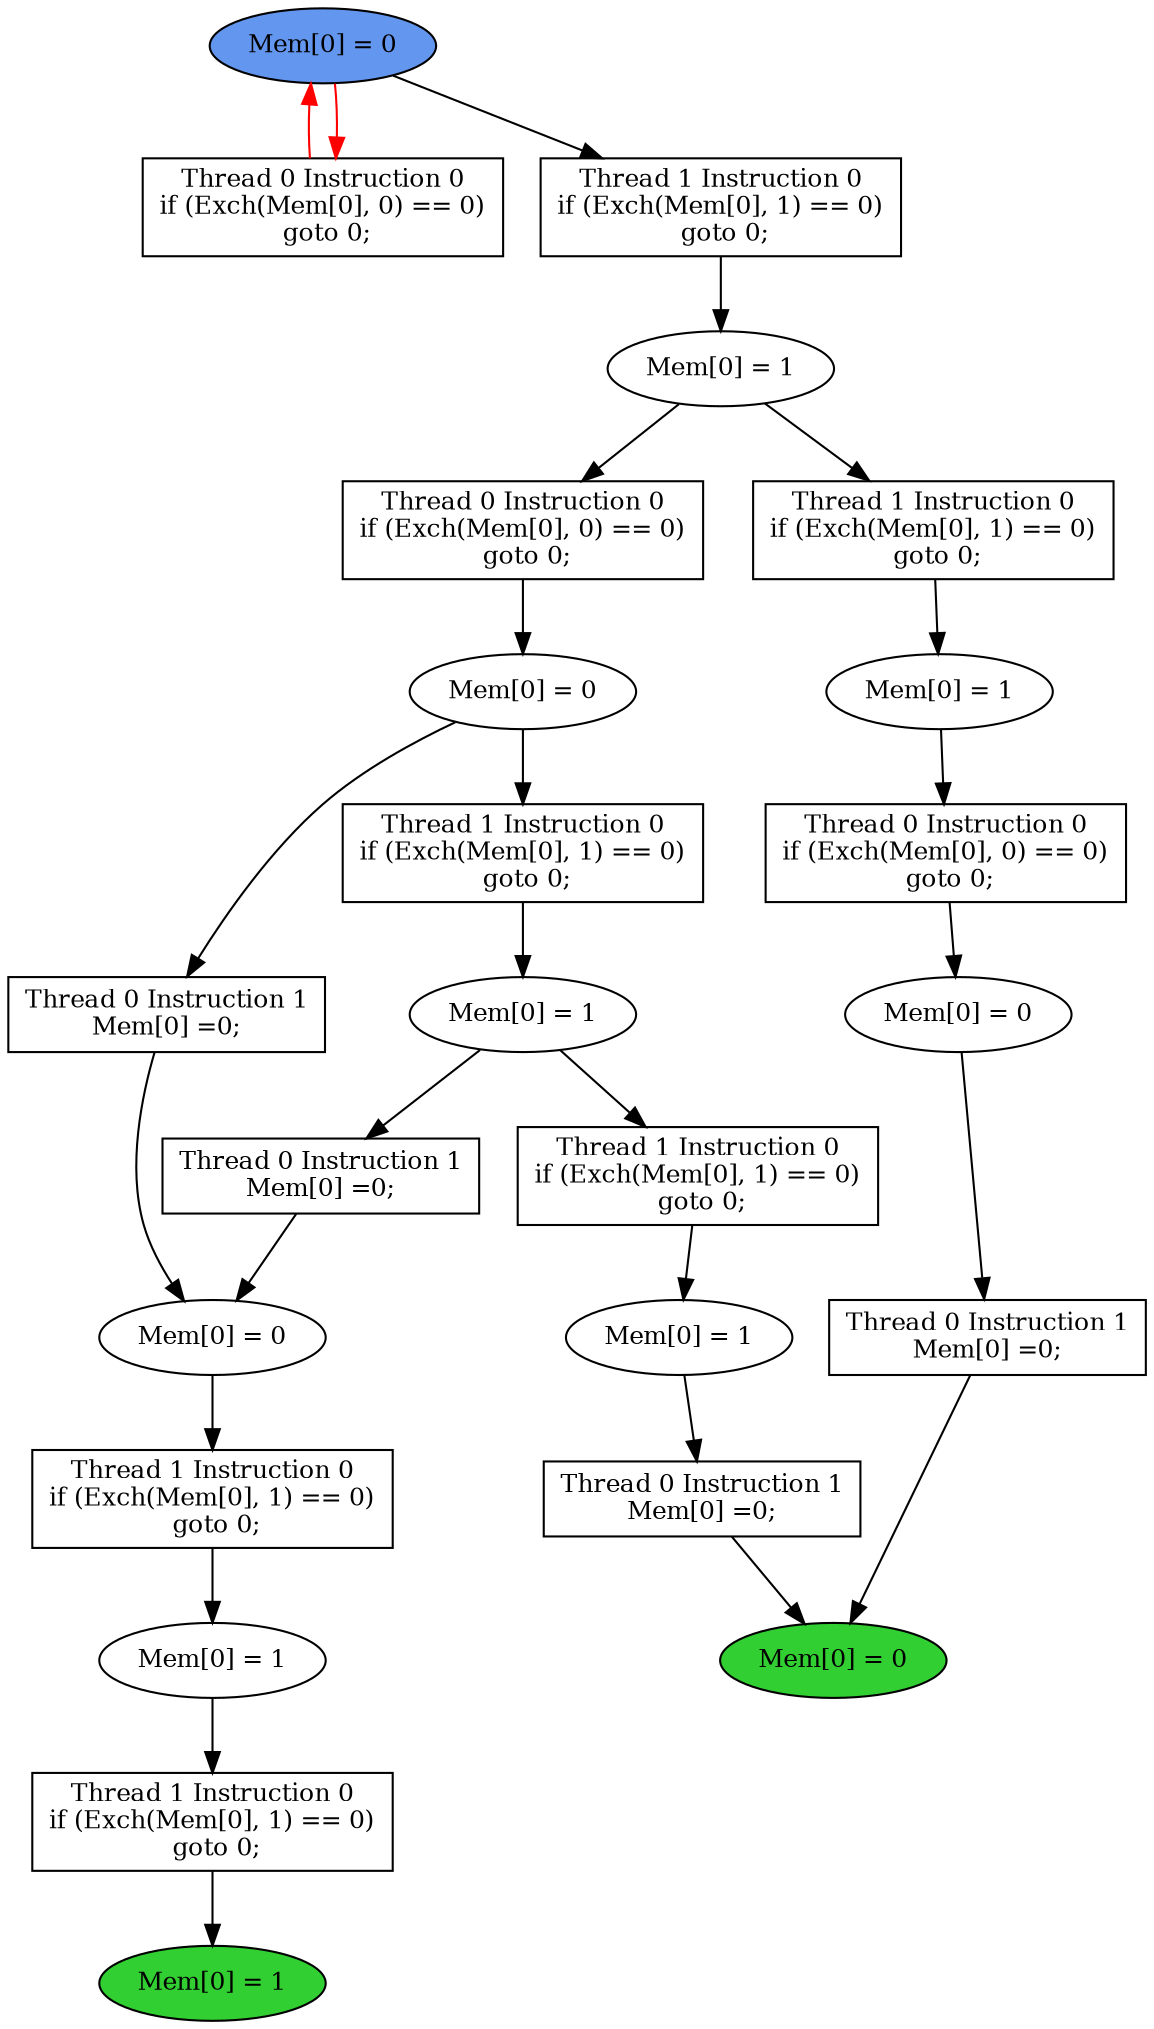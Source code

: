 digraph "graph" {
graph [fontsize=12]
node [fontsize=12]
edge [fontsize=12]
rankdir=TB;
"N21" -> "N15" [uuid = "<A0, END1>", color = "#000000", fontcolor = "#ffffff", style = "solid", label = "", dir = "forward", weight = "1"]
"N16" -> "N15" [uuid = "<A1, END1>", color = "#000000", fontcolor = "#ffffff", style = "solid", label = "", dir = "forward", weight = "1"]
"N27" -> "N26" [uuid = "<A2, S1>", color = "#000000", fontcolor = "#ffffff", style = "solid", label = "", dir = "forward", weight = "1"]
"N18" -> "N17" [uuid = "<A3, S0>", color = "#000000", fontcolor = "#ffffff", style = "solid", label = "", dir = "forward", weight = "1"]
"N34" -> "N33" [uuid = "<A4, START$0>", color = "#ff0000", fontcolor = "#ffffff", style = "solid", label = "", dir = "back", weight = "1"]
"N14" -> "N12" [uuid = "<A5, S7>", color = "#000000", fontcolor = "#ffffff", style = "solid", label = "", dir = "forward", weight = "1"]
"N13" -> "N12" [uuid = "<A6, S7>", color = "#000000", fontcolor = "#ffffff", style = "solid", label = "", dir = "forward", weight = "1"]
"N9" -> "N8" [uuid = "<A7, END0>", color = "#000000", fontcolor = "#ffffff", style = "solid", label = "", dir = "forward", weight = "1"]
"N20" -> "N19" [uuid = "<A8, S6>", color = "#000000", fontcolor = "#ffffff", style = "solid", label = "", dir = "forward", weight = "1"]
"N11" -> "N10" [uuid = "<A9, S5>", color = "#000000", fontcolor = "#ffffff", style = "solid", label = "", dir = "forward", weight = "1"]
"N25" -> "N24" [uuid = "<A10, S4>", color = "#000000", fontcolor = "#ffffff", style = "solid", label = "", dir = "forward", weight = "1"]
"N29" -> "N28" [uuid = "<A11, S3>", color = "#000000", fontcolor = "#ffffff", style = "solid", label = "", dir = "forward", weight = "1"]
"N23" -> "N22" [uuid = "<A12, S2>", color = "#000000", fontcolor = "#ffffff", style = "solid", label = "", dir = "forward", weight = "1"]
"N22" -> "N21" [uuid = "<A0, S2>", color = "#000000", fontcolor = "#ffffff", style = "solid", label = "", dir = "forward", weight = "1"]
"N17" -> "N16" [uuid = "<A1, S0>", color = "#000000", fontcolor = "#ffffff", style = "solid", label = "", dir = "forward", weight = "1"]
"N28" -> "N27" [uuid = "<A2, S3>", color = "#000000", fontcolor = "#ffffff", style = "solid", label = "", dir = "forward", weight = "1"]
"N19" -> "N18" [uuid = "<A3, S6>", color = "#000000", fontcolor = "#ffffff", style = "solid", label = "", dir = "forward", weight = "1"]
"N34" -> "N33" [uuid = "<A4, START$0>", color = "#ff0000", fontcolor = "#ffffff", style = "solid", label = "", dir = "forward", weight = "1"]
"N24" -> "N14" [uuid = "<A5, S4>", color = "#000000", fontcolor = "#ffffff", style = "solid", label = "", dir = "forward", weight = "1"]
"N26" -> "N13" [uuid = "<A6, S1>", color = "#000000", fontcolor = "#ffffff", style = "solid", label = "", dir = "forward", weight = "1"]
"N10" -> "N9" [uuid = "<A7, S5>", color = "#000000", fontcolor = "#ffffff", style = "solid", label = "", dir = "forward", weight = "1"]
"N28" -> "N20" [uuid = "<A8, S3>", color = "#000000", fontcolor = "#ffffff", style = "solid", label = "", dir = "forward", weight = "1"]
"N12" -> "N11" [uuid = "<A9, S7>", color = "#000000", fontcolor = "#ffffff", style = "solid", label = "", dir = "forward", weight = "1"]
"N26" -> "N25" [uuid = "<A10, S1>", color = "#000000", fontcolor = "#ffffff", style = "solid", label = "", dir = "forward", weight = "1"]
"N34" -> "N29" [uuid = "<A11, START$0>", color = "#000000", fontcolor = "#ffffff", style = "solid", label = "", dir = "forward", weight = "1"]
"N24" -> "N23" [uuid = "<A12, S4>", color = "#000000", fontcolor = "#ffffff", style = "solid", label = "", dir = "forward", weight = "1"]
"N8" [uuid="END0", label="Mem[0] = 1", fillcolor = "#31cf31", fontcolor = "#000000", shape = "ellipse", style = "filled, solid"]
"N9" [uuid="A7", label="Thread 1 Instruction 0
if (Exch(Mem[0], 1) == 0)
 goto 0;", fillcolor = "#ffffff", fontcolor = "#000000", shape = "box", style = "filled, solid"]
"N10" [uuid="S5", label="Mem[0] = 1", fillcolor = "#ffffff", fontcolor = "#000000", shape = "ellipse", style = "filled, solid"]
"N11" [uuid="A9", label="Thread 1 Instruction 0
if (Exch(Mem[0], 1) == 0)
 goto 0;", fillcolor = "#ffffff", fontcolor = "#000000", shape = "box", style = "filled, solid"]
"N12" [uuid="S7", label="Mem[0] = 0", fillcolor = "#ffffff", fontcolor = "#000000", shape = "ellipse", style = "filled, solid"]
"N13" [uuid="A6", label="Thread 0 Instruction 1
Mem[0] =0;", fillcolor = "#ffffff", fontcolor = "#000000", shape = "box", style = "filled, solid"]
"N14" [uuid="A5", label="Thread 0 Instruction 1
Mem[0] =0;", fillcolor = "#ffffff", fontcolor = "#000000", shape = "box", style = "filled, solid"]
"N15" [uuid="END1", label="Mem[0] = 0", fillcolor = "#31cf31", fontcolor = "#000000", shape = "ellipse", style = "filled, solid"]
"N16" [uuid="A1", label="Thread 0 Instruction 1
Mem[0] =0;", fillcolor = "#ffffff", fontcolor = "#000000", shape = "box", style = "filled, solid"]
"N17" [uuid="S0", label="Mem[0] = 0", fillcolor = "#ffffff", fontcolor = "#000000", shape = "ellipse", style = "filled, solid"]
"N18" [uuid="A3", label="Thread 0 Instruction 0
if (Exch(Mem[0], 0) == 0)
 goto 0;", fillcolor = "#ffffff", fontcolor = "#000000", shape = "box", style = "filled, solid"]
"N19" [uuid="S6", label="Mem[0] = 1", fillcolor = "#ffffff", fontcolor = "#000000", shape = "ellipse", style = "filled, solid"]
"N20" [uuid="A8", label="Thread 1 Instruction 0
if (Exch(Mem[0], 1) == 0)
 goto 0;", fillcolor = "#ffffff", fontcolor = "#000000", shape = "box", style = "filled, solid"]
"N21" [uuid="A0", label="Thread 0 Instruction 1
Mem[0] =0;", fillcolor = "#ffffff", fontcolor = "#000000", shape = "box", style = "filled, solid"]
"N22" [uuid="S2", label="Mem[0] = 1", fillcolor = "#ffffff", fontcolor = "#000000", shape = "ellipse", style = "filled, solid"]
"N23" [uuid="A12", label="Thread 1 Instruction 0
if (Exch(Mem[0], 1) == 0)
 goto 0;", fillcolor = "#ffffff", fontcolor = "#000000", shape = "box", style = "filled, solid"]
"N24" [uuid="S4", label="Mem[0] = 1", fillcolor = "#ffffff", fontcolor = "#000000", shape = "ellipse", style = "filled, solid"]
"N25" [uuid="A10", label="Thread 1 Instruction 0
if (Exch(Mem[0], 1) == 0)
 goto 0;", fillcolor = "#ffffff", fontcolor = "#000000", shape = "box", style = "filled, solid"]
"N26" [uuid="S1", label="Mem[0] = 0", fillcolor = "#ffffff", fontcolor = "#000000", shape = "ellipse", style = "filled, solid"]
"N27" [uuid="A2", label="Thread 0 Instruction 0
if (Exch(Mem[0], 0) == 0)
 goto 0;", fillcolor = "#ffffff", fontcolor = "#000000", shape = "box", style = "filled, solid"]
"N28" [uuid="S3", label="Mem[0] = 1", fillcolor = "#ffffff", fontcolor = "#000000", shape = "ellipse", style = "filled, solid"]
"N29" [uuid="A11", label="Thread 1 Instruction 0
if (Exch(Mem[0], 1) == 0)
 goto 0;", fillcolor = "#ffffff", fontcolor = "#000000", shape = "box", style = "filled, solid"]
"N33" [uuid="A4", label="Thread 0 Instruction 0
if (Exch(Mem[0], 0) == 0)
 goto 0;", fillcolor = "#ffffff", fontcolor = "#000000", shape = "box", style = "filled, solid"]
"N34" [uuid="START$0", label="Mem[0] = 0", fillcolor = "#6396ef", fontcolor = "#000000", shape = "ellipse", style = "filled, solid"]
}